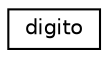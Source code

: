 digraph "Graphical Class Hierarchy"
{
 // LATEX_PDF_SIZE
  edge [fontname="Helvetica",fontsize="10",labelfontname="Helvetica",labelfontsize="10"];
  node [fontname="Helvetica",fontsize="10",shape=record];
  rankdir="LR";
  Node0 [label="digito",height=0.2,width=0.4,color="black", fillcolor="white", style="filled",URL="$classdigito.html",tooltip="Clase del objeto digito El objeto digito posee todas las funcionalidades y propiedades de forma que p..."];
}
